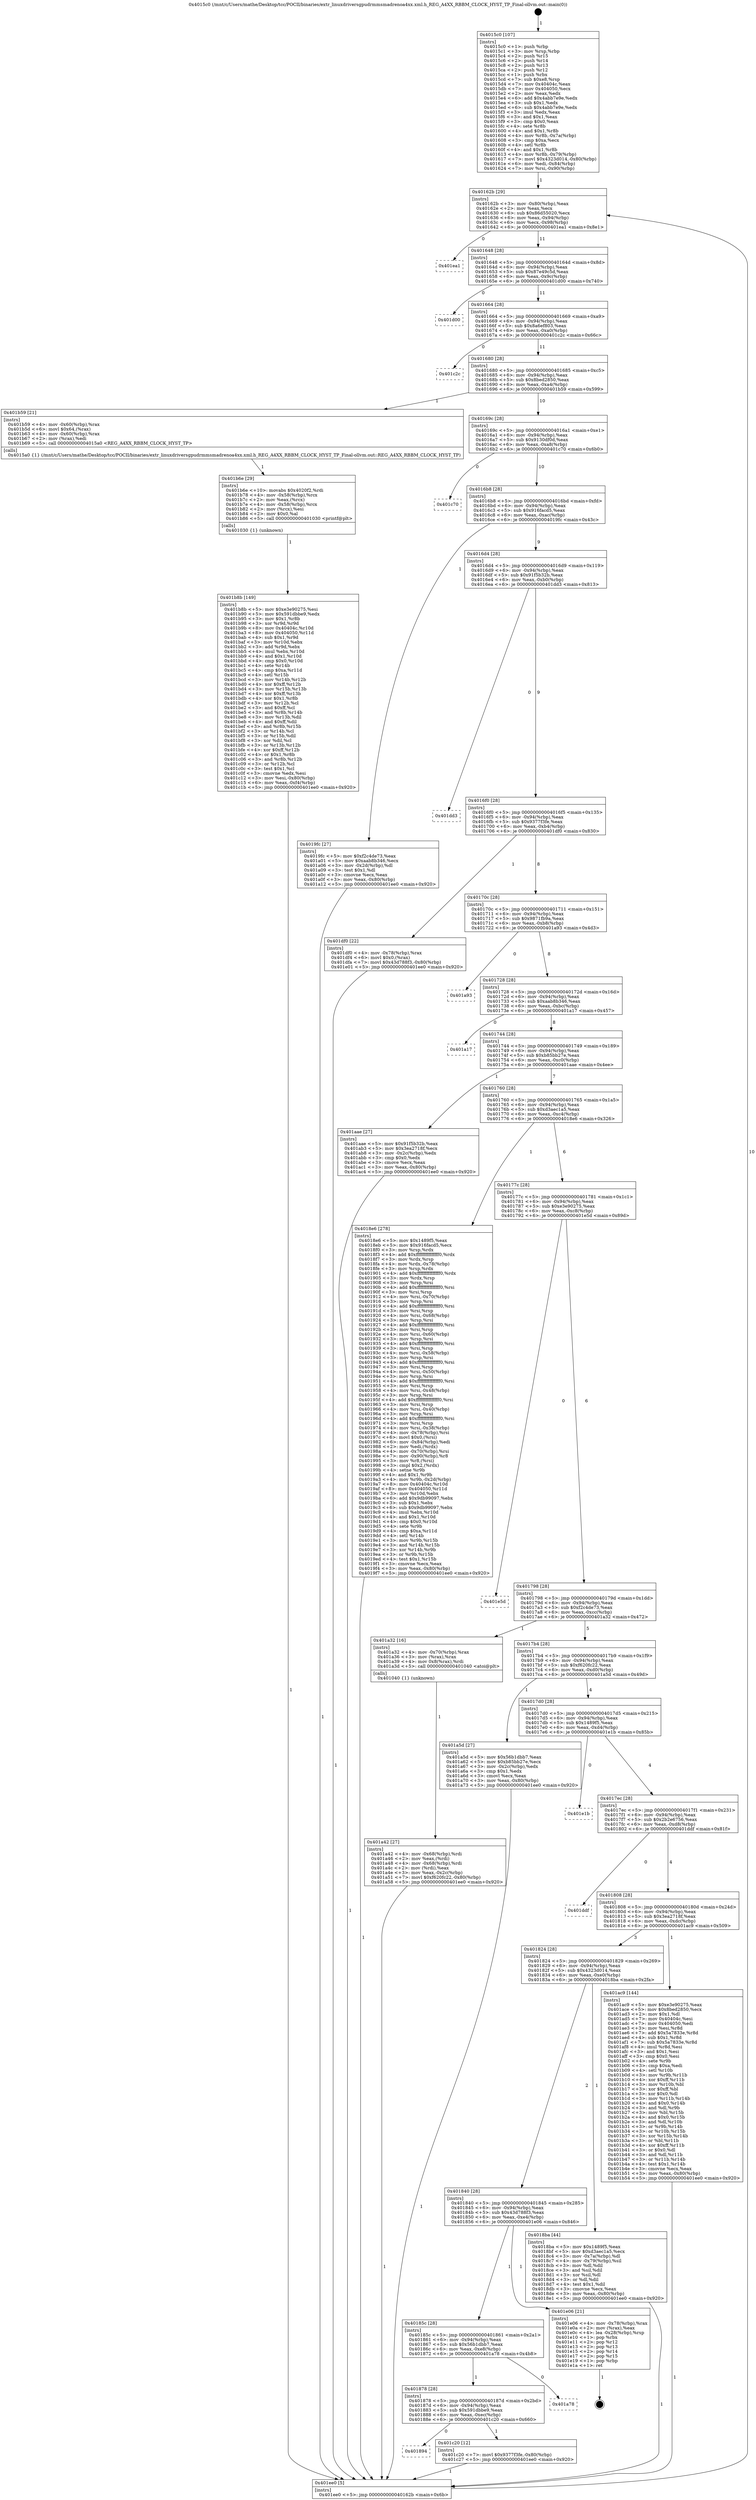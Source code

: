 digraph "0x4015c0" {
  label = "0x4015c0 (/mnt/c/Users/mathe/Desktop/tcc/POCII/binaries/extr_linuxdriversgpudrmmsmadrenoa4xx.xml.h_REG_A4XX_RBBM_CLOCK_HYST_TP_Final-ollvm.out::main(0))"
  labelloc = "t"
  node[shape=record]

  Entry [label="",width=0.3,height=0.3,shape=circle,fillcolor=black,style=filled]
  "0x40162b" [label="{
     0x40162b [29]\l
     | [instrs]\l
     &nbsp;&nbsp;0x40162b \<+3\>: mov -0x80(%rbp),%eax\l
     &nbsp;&nbsp;0x40162e \<+2\>: mov %eax,%ecx\l
     &nbsp;&nbsp;0x401630 \<+6\>: sub $0x86d55020,%ecx\l
     &nbsp;&nbsp;0x401636 \<+6\>: mov %eax,-0x94(%rbp)\l
     &nbsp;&nbsp;0x40163c \<+6\>: mov %ecx,-0x98(%rbp)\l
     &nbsp;&nbsp;0x401642 \<+6\>: je 0000000000401ea1 \<main+0x8e1\>\l
  }"]
  "0x401ea1" [label="{
     0x401ea1\l
  }", style=dashed]
  "0x401648" [label="{
     0x401648 [28]\l
     | [instrs]\l
     &nbsp;&nbsp;0x401648 \<+5\>: jmp 000000000040164d \<main+0x8d\>\l
     &nbsp;&nbsp;0x40164d \<+6\>: mov -0x94(%rbp),%eax\l
     &nbsp;&nbsp;0x401653 \<+5\>: sub $0x87e49c5d,%eax\l
     &nbsp;&nbsp;0x401658 \<+6\>: mov %eax,-0x9c(%rbp)\l
     &nbsp;&nbsp;0x40165e \<+6\>: je 0000000000401d00 \<main+0x740\>\l
  }"]
  Exit [label="",width=0.3,height=0.3,shape=circle,fillcolor=black,style=filled,peripheries=2]
  "0x401d00" [label="{
     0x401d00\l
  }", style=dashed]
  "0x401664" [label="{
     0x401664 [28]\l
     | [instrs]\l
     &nbsp;&nbsp;0x401664 \<+5\>: jmp 0000000000401669 \<main+0xa9\>\l
     &nbsp;&nbsp;0x401669 \<+6\>: mov -0x94(%rbp),%eax\l
     &nbsp;&nbsp;0x40166f \<+5\>: sub $0x8a6ef803,%eax\l
     &nbsp;&nbsp;0x401674 \<+6\>: mov %eax,-0xa0(%rbp)\l
     &nbsp;&nbsp;0x40167a \<+6\>: je 0000000000401c2c \<main+0x66c\>\l
  }"]
  "0x401894" [label="{
     0x401894\l
  }", style=dashed]
  "0x401c2c" [label="{
     0x401c2c\l
  }", style=dashed]
  "0x401680" [label="{
     0x401680 [28]\l
     | [instrs]\l
     &nbsp;&nbsp;0x401680 \<+5\>: jmp 0000000000401685 \<main+0xc5\>\l
     &nbsp;&nbsp;0x401685 \<+6\>: mov -0x94(%rbp),%eax\l
     &nbsp;&nbsp;0x40168b \<+5\>: sub $0x8bed2850,%eax\l
     &nbsp;&nbsp;0x401690 \<+6\>: mov %eax,-0xa4(%rbp)\l
     &nbsp;&nbsp;0x401696 \<+6\>: je 0000000000401b59 \<main+0x599\>\l
  }"]
  "0x401c20" [label="{
     0x401c20 [12]\l
     | [instrs]\l
     &nbsp;&nbsp;0x401c20 \<+7\>: movl $0x9377f3fe,-0x80(%rbp)\l
     &nbsp;&nbsp;0x401c27 \<+5\>: jmp 0000000000401ee0 \<main+0x920\>\l
  }"]
  "0x401b59" [label="{
     0x401b59 [21]\l
     | [instrs]\l
     &nbsp;&nbsp;0x401b59 \<+4\>: mov -0x60(%rbp),%rax\l
     &nbsp;&nbsp;0x401b5d \<+6\>: movl $0x64,(%rax)\l
     &nbsp;&nbsp;0x401b63 \<+4\>: mov -0x60(%rbp),%rax\l
     &nbsp;&nbsp;0x401b67 \<+2\>: mov (%rax),%edi\l
     &nbsp;&nbsp;0x401b69 \<+5\>: call 00000000004015a0 \<REG_A4XX_RBBM_CLOCK_HYST_TP\>\l
     | [calls]\l
     &nbsp;&nbsp;0x4015a0 \{1\} (/mnt/c/Users/mathe/Desktop/tcc/POCII/binaries/extr_linuxdriversgpudrmmsmadrenoa4xx.xml.h_REG_A4XX_RBBM_CLOCK_HYST_TP_Final-ollvm.out::REG_A4XX_RBBM_CLOCK_HYST_TP)\l
  }"]
  "0x40169c" [label="{
     0x40169c [28]\l
     | [instrs]\l
     &nbsp;&nbsp;0x40169c \<+5\>: jmp 00000000004016a1 \<main+0xe1\>\l
     &nbsp;&nbsp;0x4016a1 \<+6\>: mov -0x94(%rbp),%eax\l
     &nbsp;&nbsp;0x4016a7 \<+5\>: sub $0x9130df0d,%eax\l
     &nbsp;&nbsp;0x4016ac \<+6\>: mov %eax,-0xa8(%rbp)\l
     &nbsp;&nbsp;0x4016b2 \<+6\>: je 0000000000401c70 \<main+0x6b0\>\l
  }"]
  "0x401878" [label="{
     0x401878 [28]\l
     | [instrs]\l
     &nbsp;&nbsp;0x401878 \<+5\>: jmp 000000000040187d \<main+0x2bd\>\l
     &nbsp;&nbsp;0x40187d \<+6\>: mov -0x94(%rbp),%eax\l
     &nbsp;&nbsp;0x401883 \<+5\>: sub $0x591dbbe9,%eax\l
     &nbsp;&nbsp;0x401888 \<+6\>: mov %eax,-0xec(%rbp)\l
     &nbsp;&nbsp;0x40188e \<+6\>: je 0000000000401c20 \<main+0x660\>\l
  }"]
  "0x401c70" [label="{
     0x401c70\l
  }", style=dashed]
  "0x4016b8" [label="{
     0x4016b8 [28]\l
     | [instrs]\l
     &nbsp;&nbsp;0x4016b8 \<+5\>: jmp 00000000004016bd \<main+0xfd\>\l
     &nbsp;&nbsp;0x4016bd \<+6\>: mov -0x94(%rbp),%eax\l
     &nbsp;&nbsp;0x4016c3 \<+5\>: sub $0x916facd5,%eax\l
     &nbsp;&nbsp;0x4016c8 \<+6\>: mov %eax,-0xac(%rbp)\l
     &nbsp;&nbsp;0x4016ce \<+6\>: je 00000000004019fc \<main+0x43c\>\l
  }"]
  "0x401a78" [label="{
     0x401a78\l
  }", style=dashed]
  "0x4019fc" [label="{
     0x4019fc [27]\l
     | [instrs]\l
     &nbsp;&nbsp;0x4019fc \<+5\>: mov $0xf2c4de73,%eax\l
     &nbsp;&nbsp;0x401a01 \<+5\>: mov $0xaab8b346,%ecx\l
     &nbsp;&nbsp;0x401a06 \<+3\>: mov -0x2d(%rbp),%dl\l
     &nbsp;&nbsp;0x401a09 \<+3\>: test $0x1,%dl\l
     &nbsp;&nbsp;0x401a0c \<+3\>: cmovne %ecx,%eax\l
     &nbsp;&nbsp;0x401a0f \<+3\>: mov %eax,-0x80(%rbp)\l
     &nbsp;&nbsp;0x401a12 \<+5\>: jmp 0000000000401ee0 \<main+0x920\>\l
  }"]
  "0x4016d4" [label="{
     0x4016d4 [28]\l
     | [instrs]\l
     &nbsp;&nbsp;0x4016d4 \<+5\>: jmp 00000000004016d9 \<main+0x119\>\l
     &nbsp;&nbsp;0x4016d9 \<+6\>: mov -0x94(%rbp),%eax\l
     &nbsp;&nbsp;0x4016df \<+5\>: sub $0x91f5b32b,%eax\l
     &nbsp;&nbsp;0x4016e4 \<+6\>: mov %eax,-0xb0(%rbp)\l
     &nbsp;&nbsp;0x4016ea \<+6\>: je 0000000000401dd3 \<main+0x813\>\l
  }"]
  "0x40185c" [label="{
     0x40185c [28]\l
     | [instrs]\l
     &nbsp;&nbsp;0x40185c \<+5\>: jmp 0000000000401861 \<main+0x2a1\>\l
     &nbsp;&nbsp;0x401861 \<+6\>: mov -0x94(%rbp),%eax\l
     &nbsp;&nbsp;0x401867 \<+5\>: sub $0x56b1dbb7,%eax\l
     &nbsp;&nbsp;0x40186c \<+6\>: mov %eax,-0xe8(%rbp)\l
     &nbsp;&nbsp;0x401872 \<+6\>: je 0000000000401a78 \<main+0x4b8\>\l
  }"]
  "0x401dd3" [label="{
     0x401dd3\l
  }", style=dashed]
  "0x4016f0" [label="{
     0x4016f0 [28]\l
     | [instrs]\l
     &nbsp;&nbsp;0x4016f0 \<+5\>: jmp 00000000004016f5 \<main+0x135\>\l
     &nbsp;&nbsp;0x4016f5 \<+6\>: mov -0x94(%rbp),%eax\l
     &nbsp;&nbsp;0x4016fb \<+5\>: sub $0x9377f3fe,%eax\l
     &nbsp;&nbsp;0x401700 \<+6\>: mov %eax,-0xb4(%rbp)\l
     &nbsp;&nbsp;0x401706 \<+6\>: je 0000000000401df0 \<main+0x830\>\l
  }"]
  "0x401e06" [label="{
     0x401e06 [21]\l
     | [instrs]\l
     &nbsp;&nbsp;0x401e06 \<+4\>: mov -0x78(%rbp),%rax\l
     &nbsp;&nbsp;0x401e0a \<+2\>: mov (%rax),%eax\l
     &nbsp;&nbsp;0x401e0c \<+4\>: lea -0x28(%rbp),%rsp\l
     &nbsp;&nbsp;0x401e10 \<+1\>: pop %rbx\l
     &nbsp;&nbsp;0x401e11 \<+2\>: pop %r12\l
     &nbsp;&nbsp;0x401e13 \<+2\>: pop %r13\l
     &nbsp;&nbsp;0x401e15 \<+2\>: pop %r14\l
     &nbsp;&nbsp;0x401e17 \<+2\>: pop %r15\l
     &nbsp;&nbsp;0x401e19 \<+1\>: pop %rbp\l
     &nbsp;&nbsp;0x401e1a \<+1\>: ret\l
  }"]
  "0x401df0" [label="{
     0x401df0 [22]\l
     | [instrs]\l
     &nbsp;&nbsp;0x401df0 \<+4\>: mov -0x78(%rbp),%rax\l
     &nbsp;&nbsp;0x401df4 \<+6\>: movl $0x0,(%rax)\l
     &nbsp;&nbsp;0x401dfa \<+7\>: movl $0x43d788f3,-0x80(%rbp)\l
     &nbsp;&nbsp;0x401e01 \<+5\>: jmp 0000000000401ee0 \<main+0x920\>\l
  }"]
  "0x40170c" [label="{
     0x40170c [28]\l
     | [instrs]\l
     &nbsp;&nbsp;0x40170c \<+5\>: jmp 0000000000401711 \<main+0x151\>\l
     &nbsp;&nbsp;0x401711 \<+6\>: mov -0x94(%rbp),%eax\l
     &nbsp;&nbsp;0x401717 \<+5\>: sub $0x9871fb9a,%eax\l
     &nbsp;&nbsp;0x40171c \<+6\>: mov %eax,-0xb8(%rbp)\l
     &nbsp;&nbsp;0x401722 \<+6\>: je 0000000000401a93 \<main+0x4d3\>\l
  }"]
  "0x401b8b" [label="{
     0x401b8b [149]\l
     | [instrs]\l
     &nbsp;&nbsp;0x401b8b \<+5\>: mov $0xe3e90275,%esi\l
     &nbsp;&nbsp;0x401b90 \<+5\>: mov $0x591dbbe9,%edx\l
     &nbsp;&nbsp;0x401b95 \<+3\>: mov $0x1,%r8b\l
     &nbsp;&nbsp;0x401b98 \<+3\>: xor %r9d,%r9d\l
     &nbsp;&nbsp;0x401b9b \<+8\>: mov 0x40404c,%r10d\l
     &nbsp;&nbsp;0x401ba3 \<+8\>: mov 0x404050,%r11d\l
     &nbsp;&nbsp;0x401bab \<+4\>: sub $0x1,%r9d\l
     &nbsp;&nbsp;0x401baf \<+3\>: mov %r10d,%ebx\l
     &nbsp;&nbsp;0x401bb2 \<+3\>: add %r9d,%ebx\l
     &nbsp;&nbsp;0x401bb5 \<+4\>: imul %ebx,%r10d\l
     &nbsp;&nbsp;0x401bb9 \<+4\>: and $0x1,%r10d\l
     &nbsp;&nbsp;0x401bbd \<+4\>: cmp $0x0,%r10d\l
     &nbsp;&nbsp;0x401bc1 \<+4\>: sete %r14b\l
     &nbsp;&nbsp;0x401bc5 \<+4\>: cmp $0xa,%r11d\l
     &nbsp;&nbsp;0x401bc9 \<+4\>: setl %r15b\l
     &nbsp;&nbsp;0x401bcd \<+3\>: mov %r14b,%r12b\l
     &nbsp;&nbsp;0x401bd0 \<+4\>: xor $0xff,%r12b\l
     &nbsp;&nbsp;0x401bd4 \<+3\>: mov %r15b,%r13b\l
     &nbsp;&nbsp;0x401bd7 \<+4\>: xor $0xff,%r13b\l
     &nbsp;&nbsp;0x401bdb \<+4\>: xor $0x1,%r8b\l
     &nbsp;&nbsp;0x401bdf \<+3\>: mov %r12b,%cl\l
     &nbsp;&nbsp;0x401be2 \<+3\>: and $0xff,%cl\l
     &nbsp;&nbsp;0x401be5 \<+3\>: and %r8b,%r14b\l
     &nbsp;&nbsp;0x401be8 \<+3\>: mov %r13b,%dil\l
     &nbsp;&nbsp;0x401beb \<+4\>: and $0xff,%dil\l
     &nbsp;&nbsp;0x401bef \<+3\>: and %r8b,%r15b\l
     &nbsp;&nbsp;0x401bf2 \<+3\>: or %r14b,%cl\l
     &nbsp;&nbsp;0x401bf5 \<+3\>: or %r15b,%dil\l
     &nbsp;&nbsp;0x401bf8 \<+3\>: xor %dil,%cl\l
     &nbsp;&nbsp;0x401bfb \<+3\>: or %r13b,%r12b\l
     &nbsp;&nbsp;0x401bfe \<+4\>: xor $0xff,%r12b\l
     &nbsp;&nbsp;0x401c02 \<+4\>: or $0x1,%r8b\l
     &nbsp;&nbsp;0x401c06 \<+3\>: and %r8b,%r12b\l
     &nbsp;&nbsp;0x401c09 \<+3\>: or %r12b,%cl\l
     &nbsp;&nbsp;0x401c0c \<+3\>: test $0x1,%cl\l
     &nbsp;&nbsp;0x401c0f \<+3\>: cmovne %edx,%esi\l
     &nbsp;&nbsp;0x401c12 \<+3\>: mov %esi,-0x80(%rbp)\l
     &nbsp;&nbsp;0x401c15 \<+6\>: mov %eax,-0xf4(%rbp)\l
     &nbsp;&nbsp;0x401c1b \<+5\>: jmp 0000000000401ee0 \<main+0x920\>\l
  }"]
  "0x401a93" [label="{
     0x401a93\l
  }", style=dashed]
  "0x401728" [label="{
     0x401728 [28]\l
     | [instrs]\l
     &nbsp;&nbsp;0x401728 \<+5\>: jmp 000000000040172d \<main+0x16d\>\l
     &nbsp;&nbsp;0x40172d \<+6\>: mov -0x94(%rbp),%eax\l
     &nbsp;&nbsp;0x401733 \<+5\>: sub $0xaab8b346,%eax\l
     &nbsp;&nbsp;0x401738 \<+6\>: mov %eax,-0xbc(%rbp)\l
     &nbsp;&nbsp;0x40173e \<+6\>: je 0000000000401a17 \<main+0x457\>\l
  }"]
  "0x401b6e" [label="{
     0x401b6e [29]\l
     | [instrs]\l
     &nbsp;&nbsp;0x401b6e \<+10\>: movabs $0x4020f2,%rdi\l
     &nbsp;&nbsp;0x401b78 \<+4\>: mov -0x58(%rbp),%rcx\l
     &nbsp;&nbsp;0x401b7c \<+2\>: mov %eax,(%rcx)\l
     &nbsp;&nbsp;0x401b7e \<+4\>: mov -0x58(%rbp),%rcx\l
     &nbsp;&nbsp;0x401b82 \<+2\>: mov (%rcx),%esi\l
     &nbsp;&nbsp;0x401b84 \<+2\>: mov $0x0,%al\l
     &nbsp;&nbsp;0x401b86 \<+5\>: call 0000000000401030 \<printf@plt\>\l
     | [calls]\l
     &nbsp;&nbsp;0x401030 \{1\} (unknown)\l
  }"]
  "0x401a17" [label="{
     0x401a17\l
  }", style=dashed]
  "0x401744" [label="{
     0x401744 [28]\l
     | [instrs]\l
     &nbsp;&nbsp;0x401744 \<+5\>: jmp 0000000000401749 \<main+0x189\>\l
     &nbsp;&nbsp;0x401749 \<+6\>: mov -0x94(%rbp),%eax\l
     &nbsp;&nbsp;0x40174f \<+5\>: sub $0xb85bb27e,%eax\l
     &nbsp;&nbsp;0x401754 \<+6\>: mov %eax,-0xc0(%rbp)\l
     &nbsp;&nbsp;0x40175a \<+6\>: je 0000000000401aae \<main+0x4ee\>\l
  }"]
  "0x401a42" [label="{
     0x401a42 [27]\l
     | [instrs]\l
     &nbsp;&nbsp;0x401a42 \<+4\>: mov -0x68(%rbp),%rdi\l
     &nbsp;&nbsp;0x401a46 \<+2\>: mov %eax,(%rdi)\l
     &nbsp;&nbsp;0x401a48 \<+4\>: mov -0x68(%rbp),%rdi\l
     &nbsp;&nbsp;0x401a4c \<+2\>: mov (%rdi),%eax\l
     &nbsp;&nbsp;0x401a4e \<+3\>: mov %eax,-0x2c(%rbp)\l
     &nbsp;&nbsp;0x401a51 \<+7\>: movl $0xf620fc22,-0x80(%rbp)\l
     &nbsp;&nbsp;0x401a58 \<+5\>: jmp 0000000000401ee0 \<main+0x920\>\l
  }"]
  "0x401aae" [label="{
     0x401aae [27]\l
     | [instrs]\l
     &nbsp;&nbsp;0x401aae \<+5\>: mov $0x91f5b32b,%eax\l
     &nbsp;&nbsp;0x401ab3 \<+5\>: mov $0x3ea2718f,%ecx\l
     &nbsp;&nbsp;0x401ab8 \<+3\>: mov -0x2c(%rbp),%edx\l
     &nbsp;&nbsp;0x401abb \<+3\>: cmp $0x0,%edx\l
     &nbsp;&nbsp;0x401abe \<+3\>: cmove %ecx,%eax\l
     &nbsp;&nbsp;0x401ac1 \<+3\>: mov %eax,-0x80(%rbp)\l
     &nbsp;&nbsp;0x401ac4 \<+5\>: jmp 0000000000401ee0 \<main+0x920\>\l
  }"]
  "0x401760" [label="{
     0x401760 [28]\l
     | [instrs]\l
     &nbsp;&nbsp;0x401760 \<+5\>: jmp 0000000000401765 \<main+0x1a5\>\l
     &nbsp;&nbsp;0x401765 \<+6\>: mov -0x94(%rbp),%eax\l
     &nbsp;&nbsp;0x40176b \<+5\>: sub $0xd3aec1a5,%eax\l
     &nbsp;&nbsp;0x401770 \<+6\>: mov %eax,-0xc4(%rbp)\l
     &nbsp;&nbsp;0x401776 \<+6\>: je 00000000004018e6 \<main+0x326\>\l
  }"]
  "0x4015c0" [label="{
     0x4015c0 [107]\l
     | [instrs]\l
     &nbsp;&nbsp;0x4015c0 \<+1\>: push %rbp\l
     &nbsp;&nbsp;0x4015c1 \<+3\>: mov %rsp,%rbp\l
     &nbsp;&nbsp;0x4015c4 \<+2\>: push %r15\l
     &nbsp;&nbsp;0x4015c6 \<+2\>: push %r14\l
     &nbsp;&nbsp;0x4015c8 \<+2\>: push %r13\l
     &nbsp;&nbsp;0x4015ca \<+2\>: push %r12\l
     &nbsp;&nbsp;0x4015cc \<+1\>: push %rbx\l
     &nbsp;&nbsp;0x4015cd \<+7\>: sub $0xe8,%rsp\l
     &nbsp;&nbsp;0x4015d4 \<+7\>: mov 0x40404c,%eax\l
     &nbsp;&nbsp;0x4015db \<+7\>: mov 0x404050,%ecx\l
     &nbsp;&nbsp;0x4015e2 \<+2\>: mov %eax,%edx\l
     &nbsp;&nbsp;0x4015e4 \<+6\>: add $0x4abb7e9e,%edx\l
     &nbsp;&nbsp;0x4015ea \<+3\>: sub $0x1,%edx\l
     &nbsp;&nbsp;0x4015ed \<+6\>: sub $0x4abb7e9e,%edx\l
     &nbsp;&nbsp;0x4015f3 \<+3\>: imul %edx,%eax\l
     &nbsp;&nbsp;0x4015f6 \<+3\>: and $0x1,%eax\l
     &nbsp;&nbsp;0x4015f9 \<+3\>: cmp $0x0,%eax\l
     &nbsp;&nbsp;0x4015fc \<+4\>: sete %r8b\l
     &nbsp;&nbsp;0x401600 \<+4\>: and $0x1,%r8b\l
     &nbsp;&nbsp;0x401604 \<+4\>: mov %r8b,-0x7a(%rbp)\l
     &nbsp;&nbsp;0x401608 \<+3\>: cmp $0xa,%ecx\l
     &nbsp;&nbsp;0x40160b \<+4\>: setl %r8b\l
     &nbsp;&nbsp;0x40160f \<+4\>: and $0x1,%r8b\l
     &nbsp;&nbsp;0x401613 \<+4\>: mov %r8b,-0x79(%rbp)\l
     &nbsp;&nbsp;0x401617 \<+7\>: movl $0x4323d014,-0x80(%rbp)\l
     &nbsp;&nbsp;0x40161e \<+6\>: mov %edi,-0x84(%rbp)\l
     &nbsp;&nbsp;0x401624 \<+7\>: mov %rsi,-0x90(%rbp)\l
  }"]
  "0x4018e6" [label="{
     0x4018e6 [278]\l
     | [instrs]\l
     &nbsp;&nbsp;0x4018e6 \<+5\>: mov $0x1489f5,%eax\l
     &nbsp;&nbsp;0x4018eb \<+5\>: mov $0x916facd5,%ecx\l
     &nbsp;&nbsp;0x4018f0 \<+3\>: mov %rsp,%rdx\l
     &nbsp;&nbsp;0x4018f3 \<+4\>: add $0xfffffffffffffff0,%rdx\l
     &nbsp;&nbsp;0x4018f7 \<+3\>: mov %rdx,%rsp\l
     &nbsp;&nbsp;0x4018fa \<+4\>: mov %rdx,-0x78(%rbp)\l
     &nbsp;&nbsp;0x4018fe \<+3\>: mov %rsp,%rdx\l
     &nbsp;&nbsp;0x401901 \<+4\>: add $0xfffffffffffffff0,%rdx\l
     &nbsp;&nbsp;0x401905 \<+3\>: mov %rdx,%rsp\l
     &nbsp;&nbsp;0x401908 \<+3\>: mov %rsp,%rsi\l
     &nbsp;&nbsp;0x40190b \<+4\>: add $0xfffffffffffffff0,%rsi\l
     &nbsp;&nbsp;0x40190f \<+3\>: mov %rsi,%rsp\l
     &nbsp;&nbsp;0x401912 \<+4\>: mov %rsi,-0x70(%rbp)\l
     &nbsp;&nbsp;0x401916 \<+3\>: mov %rsp,%rsi\l
     &nbsp;&nbsp;0x401919 \<+4\>: add $0xfffffffffffffff0,%rsi\l
     &nbsp;&nbsp;0x40191d \<+3\>: mov %rsi,%rsp\l
     &nbsp;&nbsp;0x401920 \<+4\>: mov %rsi,-0x68(%rbp)\l
     &nbsp;&nbsp;0x401924 \<+3\>: mov %rsp,%rsi\l
     &nbsp;&nbsp;0x401927 \<+4\>: add $0xfffffffffffffff0,%rsi\l
     &nbsp;&nbsp;0x40192b \<+3\>: mov %rsi,%rsp\l
     &nbsp;&nbsp;0x40192e \<+4\>: mov %rsi,-0x60(%rbp)\l
     &nbsp;&nbsp;0x401932 \<+3\>: mov %rsp,%rsi\l
     &nbsp;&nbsp;0x401935 \<+4\>: add $0xfffffffffffffff0,%rsi\l
     &nbsp;&nbsp;0x401939 \<+3\>: mov %rsi,%rsp\l
     &nbsp;&nbsp;0x40193c \<+4\>: mov %rsi,-0x58(%rbp)\l
     &nbsp;&nbsp;0x401940 \<+3\>: mov %rsp,%rsi\l
     &nbsp;&nbsp;0x401943 \<+4\>: add $0xfffffffffffffff0,%rsi\l
     &nbsp;&nbsp;0x401947 \<+3\>: mov %rsi,%rsp\l
     &nbsp;&nbsp;0x40194a \<+4\>: mov %rsi,-0x50(%rbp)\l
     &nbsp;&nbsp;0x40194e \<+3\>: mov %rsp,%rsi\l
     &nbsp;&nbsp;0x401951 \<+4\>: add $0xfffffffffffffff0,%rsi\l
     &nbsp;&nbsp;0x401955 \<+3\>: mov %rsi,%rsp\l
     &nbsp;&nbsp;0x401958 \<+4\>: mov %rsi,-0x48(%rbp)\l
     &nbsp;&nbsp;0x40195c \<+3\>: mov %rsp,%rsi\l
     &nbsp;&nbsp;0x40195f \<+4\>: add $0xfffffffffffffff0,%rsi\l
     &nbsp;&nbsp;0x401963 \<+3\>: mov %rsi,%rsp\l
     &nbsp;&nbsp;0x401966 \<+4\>: mov %rsi,-0x40(%rbp)\l
     &nbsp;&nbsp;0x40196a \<+3\>: mov %rsp,%rsi\l
     &nbsp;&nbsp;0x40196d \<+4\>: add $0xfffffffffffffff0,%rsi\l
     &nbsp;&nbsp;0x401971 \<+3\>: mov %rsi,%rsp\l
     &nbsp;&nbsp;0x401974 \<+4\>: mov %rsi,-0x38(%rbp)\l
     &nbsp;&nbsp;0x401978 \<+4\>: mov -0x78(%rbp),%rsi\l
     &nbsp;&nbsp;0x40197c \<+6\>: movl $0x0,(%rsi)\l
     &nbsp;&nbsp;0x401982 \<+6\>: mov -0x84(%rbp),%edi\l
     &nbsp;&nbsp;0x401988 \<+2\>: mov %edi,(%rdx)\l
     &nbsp;&nbsp;0x40198a \<+4\>: mov -0x70(%rbp),%rsi\l
     &nbsp;&nbsp;0x40198e \<+7\>: mov -0x90(%rbp),%r8\l
     &nbsp;&nbsp;0x401995 \<+3\>: mov %r8,(%rsi)\l
     &nbsp;&nbsp;0x401998 \<+3\>: cmpl $0x2,(%rdx)\l
     &nbsp;&nbsp;0x40199b \<+4\>: setne %r9b\l
     &nbsp;&nbsp;0x40199f \<+4\>: and $0x1,%r9b\l
     &nbsp;&nbsp;0x4019a3 \<+4\>: mov %r9b,-0x2d(%rbp)\l
     &nbsp;&nbsp;0x4019a7 \<+8\>: mov 0x40404c,%r10d\l
     &nbsp;&nbsp;0x4019af \<+8\>: mov 0x404050,%r11d\l
     &nbsp;&nbsp;0x4019b7 \<+3\>: mov %r10d,%ebx\l
     &nbsp;&nbsp;0x4019ba \<+6\>: add $0x9db99097,%ebx\l
     &nbsp;&nbsp;0x4019c0 \<+3\>: sub $0x1,%ebx\l
     &nbsp;&nbsp;0x4019c3 \<+6\>: sub $0x9db99097,%ebx\l
     &nbsp;&nbsp;0x4019c9 \<+4\>: imul %ebx,%r10d\l
     &nbsp;&nbsp;0x4019cd \<+4\>: and $0x1,%r10d\l
     &nbsp;&nbsp;0x4019d1 \<+4\>: cmp $0x0,%r10d\l
     &nbsp;&nbsp;0x4019d5 \<+4\>: sete %r9b\l
     &nbsp;&nbsp;0x4019d9 \<+4\>: cmp $0xa,%r11d\l
     &nbsp;&nbsp;0x4019dd \<+4\>: setl %r14b\l
     &nbsp;&nbsp;0x4019e1 \<+3\>: mov %r9b,%r15b\l
     &nbsp;&nbsp;0x4019e4 \<+3\>: and %r14b,%r15b\l
     &nbsp;&nbsp;0x4019e7 \<+3\>: xor %r14b,%r9b\l
     &nbsp;&nbsp;0x4019ea \<+3\>: or %r9b,%r15b\l
     &nbsp;&nbsp;0x4019ed \<+4\>: test $0x1,%r15b\l
     &nbsp;&nbsp;0x4019f1 \<+3\>: cmovne %ecx,%eax\l
     &nbsp;&nbsp;0x4019f4 \<+3\>: mov %eax,-0x80(%rbp)\l
     &nbsp;&nbsp;0x4019f7 \<+5\>: jmp 0000000000401ee0 \<main+0x920\>\l
  }"]
  "0x40177c" [label="{
     0x40177c [28]\l
     | [instrs]\l
     &nbsp;&nbsp;0x40177c \<+5\>: jmp 0000000000401781 \<main+0x1c1\>\l
     &nbsp;&nbsp;0x401781 \<+6\>: mov -0x94(%rbp),%eax\l
     &nbsp;&nbsp;0x401787 \<+5\>: sub $0xe3e90275,%eax\l
     &nbsp;&nbsp;0x40178c \<+6\>: mov %eax,-0xc8(%rbp)\l
     &nbsp;&nbsp;0x401792 \<+6\>: je 0000000000401e5d \<main+0x89d\>\l
  }"]
  "0x401ee0" [label="{
     0x401ee0 [5]\l
     | [instrs]\l
     &nbsp;&nbsp;0x401ee0 \<+5\>: jmp 000000000040162b \<main+0x6b\>\l
  }"]
  "0x401e5d" [label="{
     0x401e5d\l
  }", style=dashed]
  "0x401798" [label="{
     0x401798 [28]\l
     | [instrs]\l
     &nbsp;&nbsp;0x401798 \<+5\>: jmp 000000000040179d \<main+0x1dd\>\l
     &nbsp;&nbsp;0x40179d \<+6\>: mov -0x94(%rbp),%eax\l
     &nbsp;&nbsp;0x4017a3 \<+5\>: sub $0xf2c4de73,%eax\l
     &nbsp;&nbsp;0x4017a8 \<+6\>: mov %eax,-0xcc(%rbp)\l
     &nbsp;&nbsp;0x4017ae \<+6\>: je 0000000000401a32 \<main+0x472\>\l
  }"]
  "0x401840" [label="{
     0x401840 [28]\l
     | [instrs]\l
     &nbsp;&nbsp;0x401840 \<+5\>: jmp 0000000000401845 \<main+0x285\>\l
     &nbsp;&nbsp;0x401845 \<+6\>: mov -0x94(%rbp),%eax\l
     &nbsp;&nbsp;0x40184b \<+5\>: sub $0x43d788f3,%eax\l
     &nbsp;&nbsp;0x401850 \<+6\>: mov %eax,-0xe4(%rbp)\l
     &nbsp;&nbsp;0x401856 \<+6\>: je 0000000000401e06 \<main+0x846\>\l
  }"]
  "0x401a32" [label="{
     0x401a32 [16]\l
     | [instrs]\l
     &nbsp;&nbsp;0x401a32 \<+4\>: mov -0x70(%rbp),%rax\l
     &nbsp;&nbsp;0x401a36 \<+3\>: mov (%rax),%rax\l
     &nbsp;&nbsp;0x401a39 \<+4\>: mov 0x8(%rax),%rdi\l
     &nbsp;&nbsp;0x401a3d \<+5\>: call 0000000000401040 \<atoi@plt\>\l
     | [calls]\l
     &nbsp;&nbsp;0x401040 \{1\} (unknown)\l
  }"]
  "0x4017b4" [label="{
     0x4017b4 [28]\l
     | [instrs]\l
     &nbsp;&nbsp;0x4017b4 \<+5\>: jmp 00000000004017b9 \<main+0x1f9\>\l
     &nbsp;&nbsp;0x4017b9 \<+6\>: mov -0x94(%rbp),%eax\l
     &nbsp;&nbsp;0x4017bf \<+5\>: sub $0xf620fc22,%eax\l
     &nbsp;&nbsp;0x4017c4 \<+6\>: mov %eax,-0xd0(%rbp)\l
     &nbsp;&nbsp;0x4017ca \<+6\>: je 0000000000401a5d \<main+0x49d\>\l
  }"]
  "0x4018ba" [label="{
     0x4018ba [44]\l
     | [instrs]\l
     &nbsp;&nbsp;0x4018ba \<+5\>: mov $0x1489f5,%eax\l
     &nbsp;&nbsp;0x4018bf \<+5\>: mov $0xd3aec1a5,%ecx\l
     &nbsp;&nbsp;0x4018c4 \<+3\>: mov -0x7a(%rbp),%dl\l
     &nbsp;&nbsp;0x4018c7 \<+4\>: mov -0x79(%rbp),%sil\l
     &nbsp;&nbsp;0x4018cb \<+3\>: mov %dl,%dil\l
     &nbsp;&nbsp;0x4018ce \<+3\>: and %sil,%dil\l
     &nbsp;&nbsp;0x4018d1 \<+3\>: xor %sil,%dl\l
     &nbsp;&nbsp;0x4018d4 \<+3\>: or %dl,%dil\l
     &nbsp;&nbsp;0x4018d7 \<+4\>: test $0x1,%dil\l
     &nbsp;&nbsp;0x4018db \<+3\>: cmovne %ecx,%eax\l
     &nbsp;&nbsp;0x4018de \<+3\>: mov %eax,-0x80(%rbp)\l
     &nbsp;&nbsp;0x4018e1 \<+5\>: jmp 0000000000401ee0 \<main+0x920\>\l
  }"]
  "0x401a5d" [label="{
     0x401a5d [27]\l
     | [instrs]\l
     &nbsp;&nbsp;0x401a5d \<+5\>: mov $0x56b1dbb7,%eax\l
     &nbsp;&nbsp;0x401a62 \<+5\>: mov $0xb85bb27e,%ecx\l
     &nbsp;&nbsp;0x401a67 \<+3\>: mov -0x2c(%rbp),%edx\l
     &nbsp;&nbsp;0x401a6a \<+3\>: cmp $0x1,%edx\l
     &nbsp;&nbsp;0x401a6d \<+3\>: cmovl %ecx,%eax\l
     &nbsp;&nbsp;0x401a70 \<+3\>: mov %eax,-0x80(%rbp)\l
     &nbsp;&nbsp;0x401a73 \<+5\>: jmp 0000000000401ee0 \<main+0x920\>\l
  }"]
  "0x4017d0" [label="{
     0x4017d0 [28]\l
     | [instrs]\l
     &nbsp;&nbsp;0x4017d0 \<+5\>: jmp 00000000004017d5 \<main+0x215\>\l
     &nbsp;&nbsp;0x4017d5 \<+6\>: mov -0x94(%rbp),%eax\l
     &nbsp;&nbsp;0x4017db \<+5\>: sub $0x1489f5,%eax\l
     &nbsp;&nbsp;0x4017e0 \<+6\>: mov %eax,-0xd4(%rbp)\l
     &nbsp;&nbsp;0x4017e6 \<+6\>: je 0000000000401e1b \<main+0x85b\>\l
  }"]
  "0x401824" [label="{
     0x401824 [28]\l
     | [instrs]\l
     &nbsp;&nbsp;0x401824 \<+5\>: jmp 0000000000401829 \<main+0x269\>\l
     &nbsp;&nbsp;0x401829 \<+6\>: mov -0x94(%rbp),%eax\l
     &nbsp;&nbsp;0x40182f \<+5\>: sub $0x4323d014,%eax\l
     &nbsp;&nbsp;0x401834 \<+6\>: mov %eax,-0xe0(%rbp)\l
     &nbsp;&nbsp;0x40183a \<+6\>: je 00000000004018ba \<main+0x2fa\>\l
  }"]
  "0x401e1b" [label="{
     0x401e1b\l
  }", style=dashed]
  "0x4017ec" [label="{
     0x4017ec [28]\l
     | [instrs]\l
     &nbsp;&nbsp;0x4017ec \<+5\>: jmp 00000000004017f1 \<main+0x231\>\l
     &nbsp;&nbsp;0x4017f1 \<+6\>: mov -0x94(%rbp),%eax\l
     &nbsp;&nbsp;0x4017f7 \<+5\>: sub $0x2b2e6756,%eax\l
     &nbsp;&nbsp;0x4017fc \<+6\>: mov %eax,-0xd8(%rbp)\l
     &nbsp;&nbsp;0x401802 \<+6\>: je 0000000000401ddf \<main+0x81f\>\l
  }"]
  "0x401ac9" [label="{
     0x401ac9 [144]\l
     | [instrs]\l
     &nbsp;&nbsp;0x401ac9 \<+5\>: mov $0xe3e90275,%eax\l
     &nbsp;&nbsp;0x401ace \<+5\>: mov $0x8bed2850,%ecx\l
     &nbsp;&nbsp;0x401ad3 \<+2\>: mov $0x1,%dl\l
     &nbsp;&nbsp;0x401ad5 \<+7\>: mov 0x40404c,%esi\l
     &nbsp;&nbsp;0x401adc \<+7\>: mov 0x404050,%edi\l
     &nbsp;&nbsp;0x401ae3 \<+3\>: mov %esi,%r8d\l
     &nbsp;&nbsp;0x401ae6 \<+7\>: add $0x5a7833e,%r8d\l
     &nbsp;&nbsp;0x401aed \<+4\>: sub $0x1,%r8d\l
     &nbsp;&nbsp;0x401af1 \<+7\>: sub $0x5a7833e,%r8d\l
     &nbsp;&nbsp;0x401af8 \<+4\>: imul %r8d,%esi\l
     &nbsp;&nbsp;0x401afc \<+3\>: and $0x1,%esi\l
     &nbsp;&nbsp;0x401aff \<+3\>: cmp $0x0,%esi\l
     &nbsp;&nbsp;0x401b02 \<+4\>: sete %r9b\l
     &nbsp;&nbsp;0x401b06 \<+3\>: cmp $0xa,%edi\l
     &nbsp;&nbsp;0x401b09 \<+4\>: setl %r10b\l
     &nbsp;&nbsp;0x401b0d \<+3\>: mov %r9b,%r11b\l
     &nbsp;&nbsp;0x401b10 \<+4\>: xor $0xff,%r11b\l
     &nbsp;&nbsp;0x401b14 \<+3\>: mov %r10b,%bl\l
     &nbsp;&nbsp;0x401b17 \<+3\>: xor $0xff,%bl\l
     &nbsp;&nbsp;0x401b1a \<+3\>: xor $0x0,%dl\l
     &nbsp;&nbsp;0x401b1d \<+3\>: mov %r11b,%r14b\l
     &nbsp;&nbsp;0x401b20 \<+4\>: and $0x0,%r14b\l
     &nbsp;&nbsp;0x401b24 \<+3\>: and %dl,%r9b\l
     &nbsp;&nbsp;0x401b27 \<+3\>: mov %bl,%r15b\l
     &nbsp;&nbsp;0x401b2a \<+4\>: and $0x0,%r15b\l
     &nbsp;&nbsp;0x401b2e \<+3\>: and %dl,%r10b\l
     &nbsp;&nbsp;0x401b31 \<+3\>: or %r9b,%r14b\l
     &nbsp;&nbsp;0x401b34 \<+3\>: or %r10b,%r15b\l
     &nbsp;&nbsp;0x401b37 \<+3\>: xor %r15b,%r14b\l
     &nbsp;&nbsp;0x401b3a \<+3\>: or %bl,%r11b\l
     &nbsp;&nbsp;0x401b3d \<+4\>: xor $0xff,%r11b\l
     &nbsp;&nbsp;0x401b41 \<+3\>: or $0x0,%dl\l
     &nbsp;&nbsp;0x401b44 \<+3\>: and %dl,%r11b\l
     &nbsp;&nbsp;0x401b47 \<+3\>: or %r11b,%r14b\l
     &nbsp;&nbsp;0x401b4a \<+4\>: test $0x1,%r14b\l
     &nbsp;&nbsp;0x401b4e \<+3\>: cmovne %ecx,%eax\l
     &nbsp;&nbsp;0x401b51 \<+3\>: mov %eax,-0x80(%rbp)\l
     &nbsp;&nbsp;0x401b54 \<+5\>: jmp 0000000000401ee0 \<main+0x920\>\l
  }"]
  "0x401ddf" [label="{
     0x401ddf\l
  }", style=dashed]
  "0x401808" [label="{
     0x401808 [28]\l
     | [instrs]\l
     &nbsp;&nbsp;0x401808 \<+5\>: jmp 000000000040180d \<main+0x24d\>\l
     &nbsp;&nbsp;0x40180d \<+6\>: mov -0x94(%rbp),%eax\l
     &nbsp;&nbsp;0x401813 \<+5\>: sub $0x3ea2718f,%eax\l
     &nbsp;&nbsp;0x401818 \<+6\>: mov %eax,-0xdc(%rbp)\l
     &nbsp;&nbsp;0x40181e \<+6\>: je 0000000000401ac9 \<main+0x509\>\l
  }"]
  Entry -> "0x4015c0" [label=" 1"]
  "0x40162b" -> "0x401ea1" [label=" 0"]
  "0x40162b" -> "0x401648" [label=" 11"]
  "0x401e06" -> Exit [label=" 1"]
  "0x401648" -> "0x401d00" [label=" 0"]
  "0x401648" -> "0x401664" [label=" 11"]
  "0x401df0" -> "0x401ee0" [label=" 1"]
  "0x401664" -> "0x401c2c" [label=" 0"]
  "0x401664" -> "0x401680" [label=" 11"]
  "0x401c20" -> "0x401ee0" [label=" 1"]
  "0x401680" -> "0x401b59" [label=" 1"]
  "0x401680" -> "0x40169c" [label=" 10"]
  "0x401878" -> "0x401894" [label=" 0"]
  "0x40169c" -> "0x401c70" [label=" 0"]
  "0x40169c" -> "0x4016b8" [label=" 10"]
  "0x401878" -> "0x401c20" [label=" 1"]
  "0x4016b8" -> "0x4019fc" [label=" 1"]
  "0x4016b8" -> "0x4016d4" [label=" 9"]
  "0x40185c" -> "0x401878" [label=" 1"]
  "0x4016d4" -> "0x401dd3" [label=" 0"]
  "0x4016d4" -> "0x4016f0" [label=" 9"]
  "0x40185c" -> "0x401a78" [label=" 0"]
  "0x4016f0" -> "0x401df0" [label=" 1"]
  "0x4016f0" -> "0x40170c" [label=" 8"]
  "0x401840" -> "0x40185c" [label=" 1"]
  "0x40170c" -> "0x401a93" [label=" 0"]
  "0x40170c" -> "0x401728" [label=" 8"]
  "0x401840" -> "0x401e06" [label=" 1"]
  "0x401728" -> "0x401a17" [label=" 0"]
  "0x401728" -> "0x401744" [label=" 8"]
  "0x401b8b" -> "0x401ee0" [label=" 1"]
  "0x401744" -> "0x401aae" [label=" 1"]
  "0x401744" -> "0x401760" [label=" 7"]
  "0x401b6e" -> "0x401b8b" [label=" 1"]
  "0x401760" -> "0x4018e6" [label=" 1"]
  "0x401760" -> "0x40177c" [label=" 6"]
  "0x401ac9" -> "0x401ee0" [label=" 1"]
  "0x40177c" -> "0x401e5d" [label=" 0"]
  "0x40177c" -> "0x401798" [label=" 6"]
  "0x401aae" -> "0x401ee0" [label=" 1"]
  "0x401798" -> "0x401a32" [label=" 1"]
  "0x401798" -> "0x4017b4" [label=" 5"]
  "0x401a5d" -> "0x401ee0" [label=" 1"]
  "0x4017b4" -> "0x401a5d" [label=" 1"]
  "0x4017b4" -> "0x4017d0" [label=" 4"]
  "0x401a42" -> "0x401ee0" [label=" 1"]
  "0x4017d0" -> "0x401e1b" [label=" 0"]
  "0x4017d0" -> "0x4017ec" [label=" 4"]
  "0x4019fc" -> "0x401ee0" [label=" 1"]
  "0x4017ec" -> "0x401ddf" [label=" 0"]
  "0x4017ec" -> "0x401808" [label=" 4"]
  "0x4018e6" -> "0x401ee0" [label=" 1"]
  "0x401808" -> "0x401ac9" [label=" 1"]
  "0x401808" -> "0x401824" [label=" 3"]
  "0x401a32" -> "0x401a42" [label=" 1"]
  "0x401824" -> "0x4018ba" [label=" 1"]
  "0x401824" -> "0x401840" [label=" 2"]
  "0x4018ba" -> "0x401ee0" [label=" 1"]
  "0x4015c0" -> "0x40162b" [label=" 1"]
  "0x401ee0" -> "0x40162b" [label=" 10"]
  "0x401b59" -> "0x401b6e" [label=" 1"]
}
